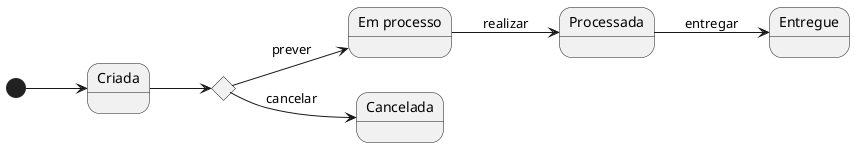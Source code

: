 @startuml
left to right direction

[*] --> Criada

state Criada {
}

state "Em processo" as aprocessar {

}

state Processada {

}

state Entregue {
}

state Cancelada{

}

state c <<choice>>

Criada --> c
c --> aprocessar: prever
aprocessar   --> Processada: realizar
Processada  --> Entregue: entregar
c --> Cancelada: cancelar


@enduml